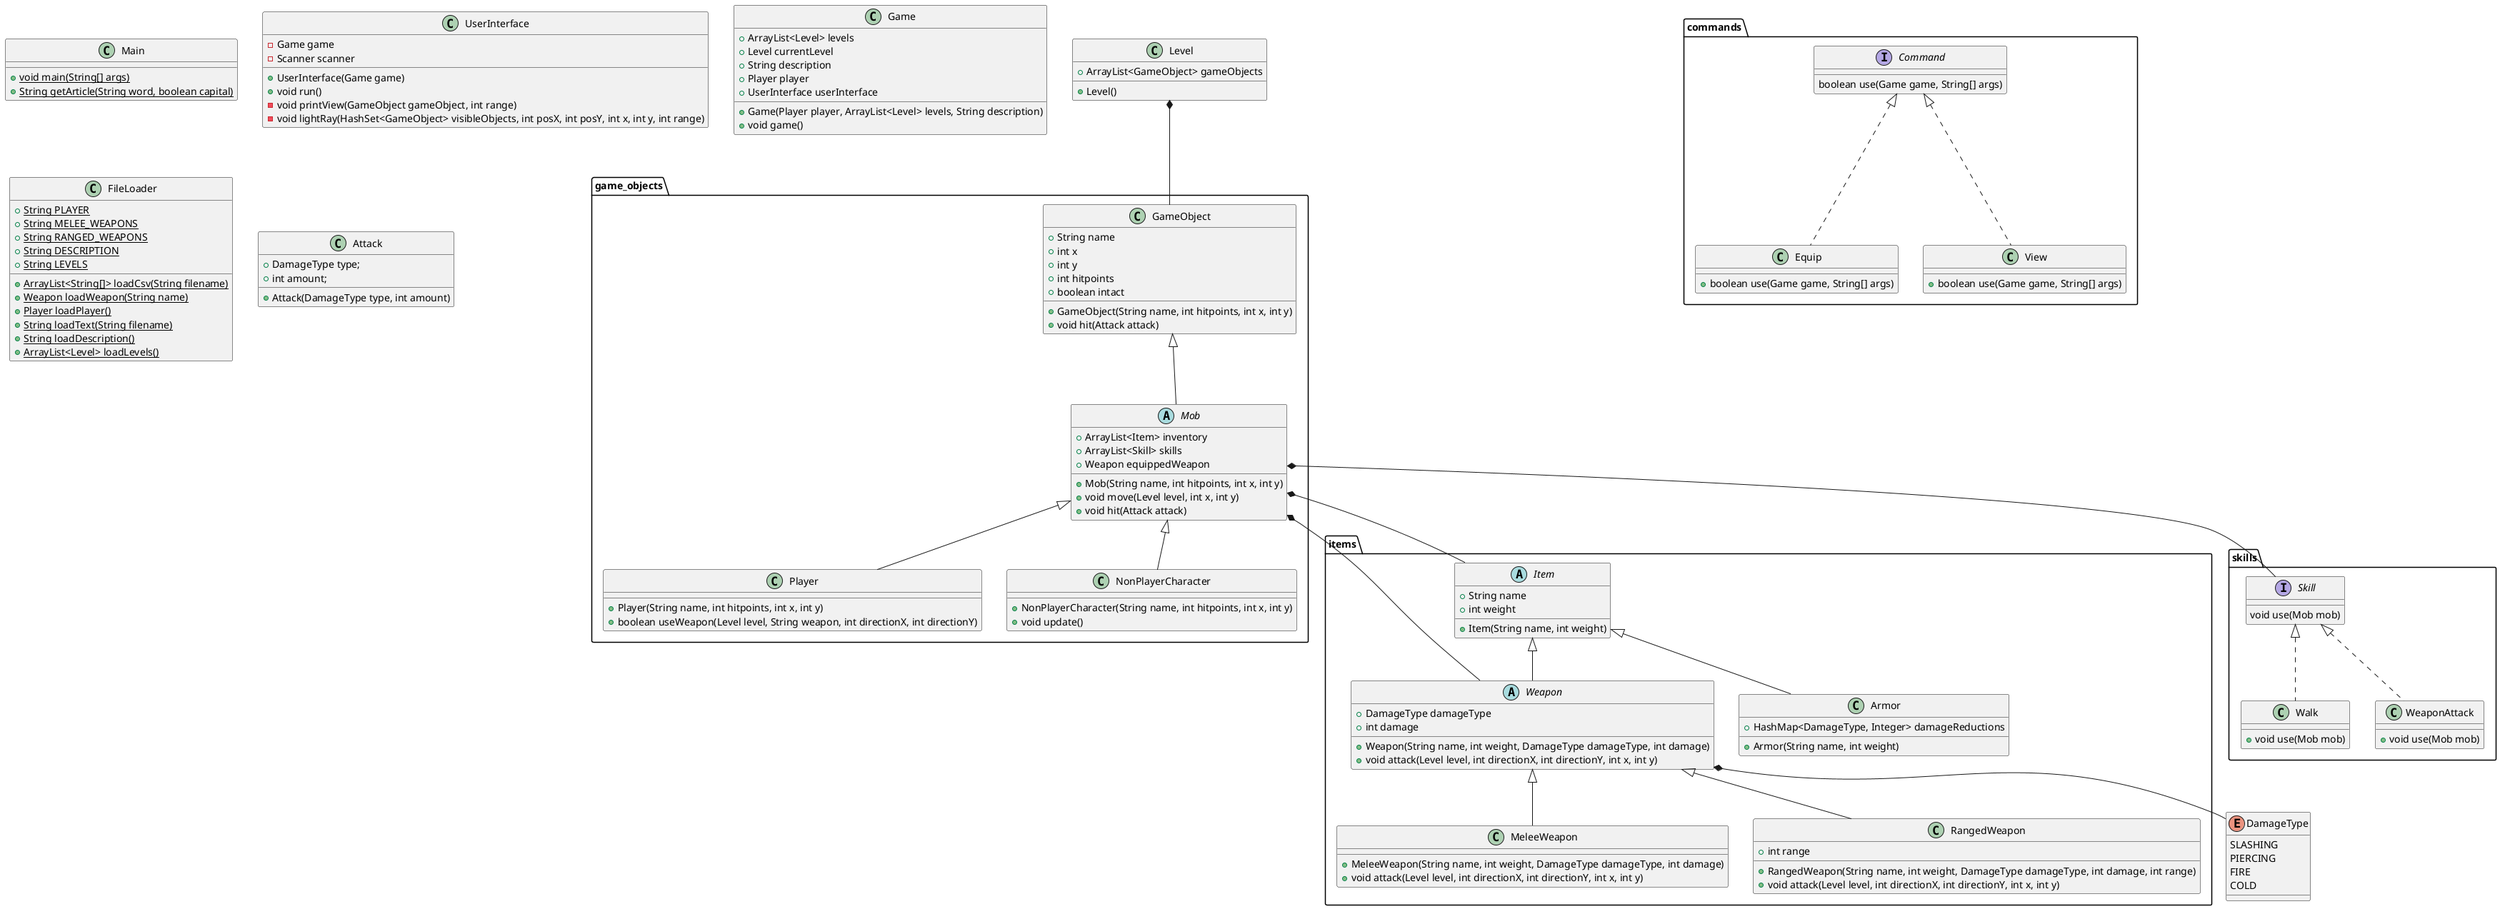 @startuml

class Main {
    + {static} void main(String[] args)
    + {static} String getArticle(String word, boolean capital)
}

class UserInterface {
    - Game game
    - Scanner scanner

    + UserInterface(Game game)
    + void run()
    - void printView(GameObject gameObject, int range)
    - void lightRay(HashSet<GameObject> visibleObjects, int posX, int posY, int x, int y, int range)
}

class Level {
    + ArrayList<GameObject> gameObjects
    + Level()
}

class Game {
    + ArrayList<Level> levels
    + Level currentLevel
    + String description
    + Player player
    + UserInterface userInterface

    + Game(Player player, ArrayList<Level> levels, String description)
    + void game()
}

class FileLoader {
    + {static} String PLAYER
    + {static} String MELEE_WEAPONS
    + {static} String RANGED_WEAPONS
    + {static} String DESCRIPTION
    + {static} String LEVELS

    + {static} ArrayList<String[]> loadCsv(String filename)
    + {static} Weapon loadWeapon(String name)
    + {static} Player loadPlayer()
    + {static} String loadText(String filename)
    + {static} String loadDescription()
    + {static} ArrayList<Level> loadLevels()
}

class Attack {
    + DamageType type;
    + int amount;

    + Attack(DamageType type, int amount)
}

enum DamageType {
    SLASHING
    PIERCING
    FIRE
    COLD
}

package game_objects {
    Level *-- GameObject

    GameObject <|-- Mob
    Mob <|-- Player
    Mob <|-- NonPlayerCharacter


    class GameObject {
        + String name
        + int x
        + int y
        + int hitpoints
        + boolean intact

        + GameObject(String name, int hitpoints, int x, int y)
        + void hit(Attack attack)
    }

    abstract class Mob {
        + ArrayList<Item> inventory
        + ArrayList<Skill> skills
        + Weapon equippedWeapon

        + Mob(String name, int hitpoints, int x, int y)
        + void move(Level level, int x, int y)
        + void hit(Attack attack)
    }

    class NonPlayerCharacter {
        + NonPlayerCharacter(String name, int hitpoints, int x, int y)
        + void update()
    }

    class Player {
        + Player(String name, int hitpoints, int x, int y)
        + boolean useWeapon(Level level, String weapon, int directionX, int directionY)
    }
}

package items {
    Weapon *-- DamageType
    Item <|-- Armor
    Item <|-- Weapon
    Weapon <|-- MeleeWeapon
    Weapon <|-- RangedWeapon
    Mob *-- Item
    Mob *-- Weapon

    abstract class Item {
        + String name
        + int weight

        + Item(String name, int weight)
    }

    abstract class Weapon {
        + DamageType damageType
        + int damage

        + Weapon(String name, int weight, DamageType damageType, int damage)
        + void attack(Level level, int directionX, int directionY, int x, int y)
    }

    class MeleeWeapon {
        + MeleeWeapon(String name, int weight, DamageType damageType, int damage)
        + void attack(Level level, int directionX, int directionY, int x, int y)
    }

    class RangedWeapon {
        + int range

        + RangedWeapon(String name, int weight, DamageType damageType, int damage, int range)
        + void attack(Level level, int directionX, int directionY, int x, int y)
    }

    class Armor {
        + HashMap<DamageType, Integer> damageReductions

        + Armor(String name, int weight)
    }
}

package skills {
    Skill <|.. Walk
    Skill <|.. WeaponAttack
    Mob *-- Skill

    interface Skill {
        void use(Mob mob)
    }

    class Walk {
        + void use(Mob mob)
    }

    class WeaponAttack {
        + void use(Mob mob)
    }
}

package commands {
    Command <|.. Equip
    Command <|.. View


    interface Command {
        boolean use(Game game, String[] args)
    }

    class Equip {
        + boolean use(Game game, String[] args)
    }

    class View {
        + boolean use(Game game, String[] args)
    }
}

@enduml